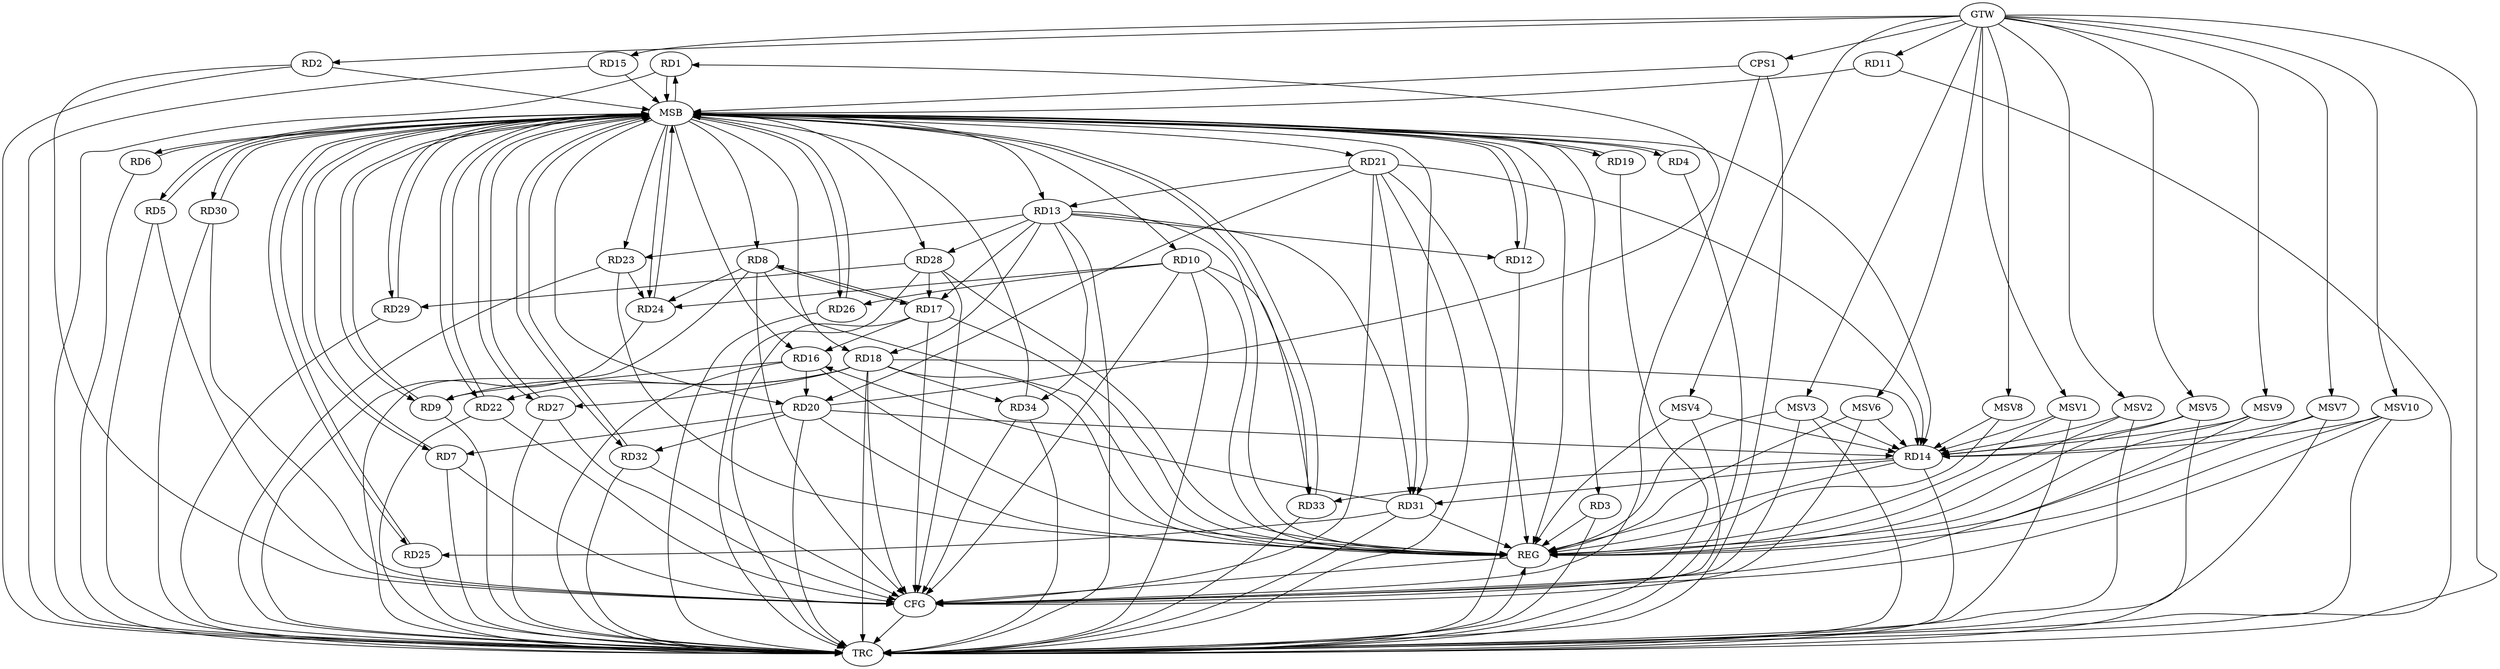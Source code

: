 strict digraph G {
  RD1 [ label="RD1" ];
  RD2 [ label="RD2" ];
  RD3 [ label="RD3" ];
  RD4 [ label="RD4" ];
  RD5 [ label="RD5" ];
  RD6 [ label="RD6" ];
  RD7 [ label="RD7" ];
  RD8 [ label="RD8" ];
  RD9 [ label="RD9" ];
  RD10 [ label="RD10" ];
  RD11 [ label="RD11" ];
  RD12 [ label="RD12" ];
  RD13 [ label="RD13" ];
  RD14 [ label="RD14" ];
  RD15 [ label="RD15" ];
  RD16 [ label="RD16" ];
  RD17 [ label="RD17" ];
  RD18 [ label="RD18" ];
  RD19 [ label="RD19" ];
  RD20 [ label="RD20" ];
  RD21 [ label="RD21" ];
  RD22 [ label="RD22" ];
  RD23 [ label="RD23" ];
  RD24 [ label="RD24" ];
  RD25 [ label="RD25" ];
  RD26 [ label="RD26" ];
  RD27 [ label="RD27" ];
  RD28 [ label="RD28" ];
  RD29 [ label="RD29" ];
  RD30 [ label="RD30" ];
  RD31 [ label="RD31" ];
  RD32 [ label="RD32" ];
  RD33 [ label="RD33" ];
  RD34 [ label="RD34" ];
  CPS1 [ label="CPS1" ];
  GTW [ label="GTW" ];
  REG [ label="REG" ];
  MSB [ label="MSB" ];
  CFG [ label="CFG" ];
  TRC [ label="TRC" ];
  MSV1 [ label="MSV1" ];
  MSV2 [ label="MSV2" ];
  MSV3 [ label="MSV3" ];
  MSV4 [ label="MSV4" ];
  MSV5 [ label="MSV5" ];
  MSV6 [ label="MSV6" ];
  MSV7 [ label="MSV7" ];
  MSV8 [ label="MSV8" ];
  MSV9 [ label="MSV9" ];
  MSV10 [ label="MSV10" ];
  RD20 -> RD1;
  RD20 -> RD7;
  RD8 -> RD17;
  RD17 -> RD8;
  RD8 -> RD24;
  RD16 -> RD9;
  RD18 -> RD9;
  RD10 -> RD24;
  RD10 -> RD26;
  RD10 -> RD33;
  RD13 -> RD12;
  RD13 -> RD17;
  RD13 -> RD18;
  RD21 -> RD13;
  RD13 -> RD23;
  RD13 -> RD28;
  RD13 -> RD31;
  RD13 -> RD34;
  RD18 -> RD14;
  RD20 -> RD14;
  RD21 -> RD14;
  RD14 -> RD31;
  RD14 -> RD33;
  RD17 -> RD16;
  RD16 -> RD20;
  RD31 -> RD16;
  RD28 -> RD17;
  RD18 -> RD22;
  RD18 -> RD27;
  RD18 -> RD34;
  RD21 -> RD20;
  RD20 -> RD32;
  RD21 -> RD31;
  RD23 -> RD24;
  RD31 -> RD25;
  RD28 -> RD29;
  GTW -> RD2;
  GTW -> RD11;
  GTW -> RD15;
  GTW -> CPS1;
  RD3 -> REG;
  RD8 -> REG;
  RD10 -> REG;
  RD13 -> REG;
  RD14 -> REG;
  RD16 -> REG;
  RD17 -> REG;
  RD18 -> REG;
  RD20 -> REG;
  RD21 -> REG;
  RD23 -> REG;
  RD28 -> REG;
  RD31 -> REG;
  RD1 -> MSB;
  MSB -> RD14;
  MSB -> RD18;
  MSB -> RD24;
  MSB -> REG;
  RD2 -> MSB;
  MSB -> RD8;
  MSB -> RD20;
  MSB -> RD31;
  MSB -> RD33;
  RD4 -> MSB;
  MSB -> RD3;
  MSB -> RD16;
  RD5 -> MSB;
  RD6 -> MSB;
  RD7 -> MSB;
  MSB -> RD12;
  MSB -> RD19;
  RD9 -> MSB;
  MSB -> RD4;
  MSB -> RD7;
  RD11 -> MSB;
  MSB -> RD22;
  MSB -> RD27;
  RD12 -> MSB;
  MSB -> RD10;
  MSB -> RD30;
  RD15 -> MSB;
  MSB -> RD6;
  MSB -> RD23;
  RD19 -> MSB;
  RD22 -> MSB;
  MSB -> RD29;
  RD24 -> MSB;
  RD25 -> MSB;
  MSB -> RD5;
  MSB -> RD9;
  MSB -> RD28;
  RD26 -> MSB;
  MSB -> RD13;
  MSB -> RD21;
  RD27 -> MSB;
  MSB -> RD1;
  MSB -> RD25;
  RD29 -> MSB;
  RD30 -> MSB;
  RD32 -> MSB;
  RD33 -> MSB;
  RD34 -> MSB;
  CPS1 -> MSB;
  MSB -> RD32;
  MSB -> RD26;
  RD8 -> CFG;
  RD10 -> CFG;
  RD28 -> CFG;
  RD2 -> CFG;
  RD22 -> CFG;
  CPS1 -> CFG;
  RD30 -> CFG;
  RD21 -> CFG;
  RD34 -> CFG;
  RD18 -> CFG;
  RD32 -> CFG;
  RD7 -> CFG;
  RD5 -> CFG;
  RD27 -> CFG;
  RD17 -> CFG;
  REG -> CFG;
  RD1 -> TRC;
  RD2 -> TRC;
  RD3 -> TRC;
  RD4 -> TRC;
  RD5 -> TRC;
  RD6 -> TRC;
  RD7 -> TRC;
  RD8 -> TRC;
  RD9 -> TRC;
  RD10 -> TRC;
  RD11 -> TRC;
  RD12 -> TRC;
  RD13 -> TRC;
  RD14 -> TRC;
  RD15 -> TRC;
  RD16 -> TRC;
  RD17 -> TRC;
  RD18 -> TRC;
  RD19 -> TRC;
  RD20 -> TRC;
  RD21 -> TRC;
  RD22 -> TRC;
  RD23 -> TRC;
  RD24 -> TRC;
  RD25 -> TRC;
  RD26 -> TRC;
  RD27 -> TRC;
  RD28 -> TRC;
  RD29 -> TRC;
  RD30 -> TRC;
  RD31 -> TRC;
  RD32 -> TRC;
  RD33 -> TRC;
  RD34 -> TRC;
  CPS1 -> TRC;
  GTW -> TRC;
  CFG -> TRC;
  TRC -> REG;
  MSV1 -> RD14;
  MSV2 -> RD14;
  MSV3 -> RD14;
  GTW -> MSV1;
  MSV1 -> REG;
  MSV1 -> TRC;
  GTW -> MSV2;
  MSV2 -> REG;
  MSV2 -> TRC;
  GTW -> MSV3;
  MSV3 -> REG;
  MSV3 -> TRC;
  MSV3 -> CFG;
  MSV4 -> RD14;
  MSV5 -> RD14;
  GTW -> MSV4;
  MSV4 -> REG;
  MSV4 -> CFG;
  GTW -> MSV5;
  MSV5 -> REG;
  MSV5 -> TRC;
  MSV6 -> RD14;
  GTW -> MSV6;
  MSV6 -> REG;
  MSV6 -> CFG;
  MSV7 -> RD14;
  MSV8 -> RD14;
  GTW -> MSV7;
  MSV7 -> REG;
  MSV7 -> TRC;
  GTW -> MSV8;
  MSV8 -> REG;
  MSV9 -> RD14;
  GTW -> MSV9;
  MSV9 -> REG;
  MSV9 -> CFG;
  MSV10 -> RD14;
  GTW -> MSV10;
  MSV10 -> REG;
  MSV10 -> TRC;
  MSV10 -> CFG;
}
